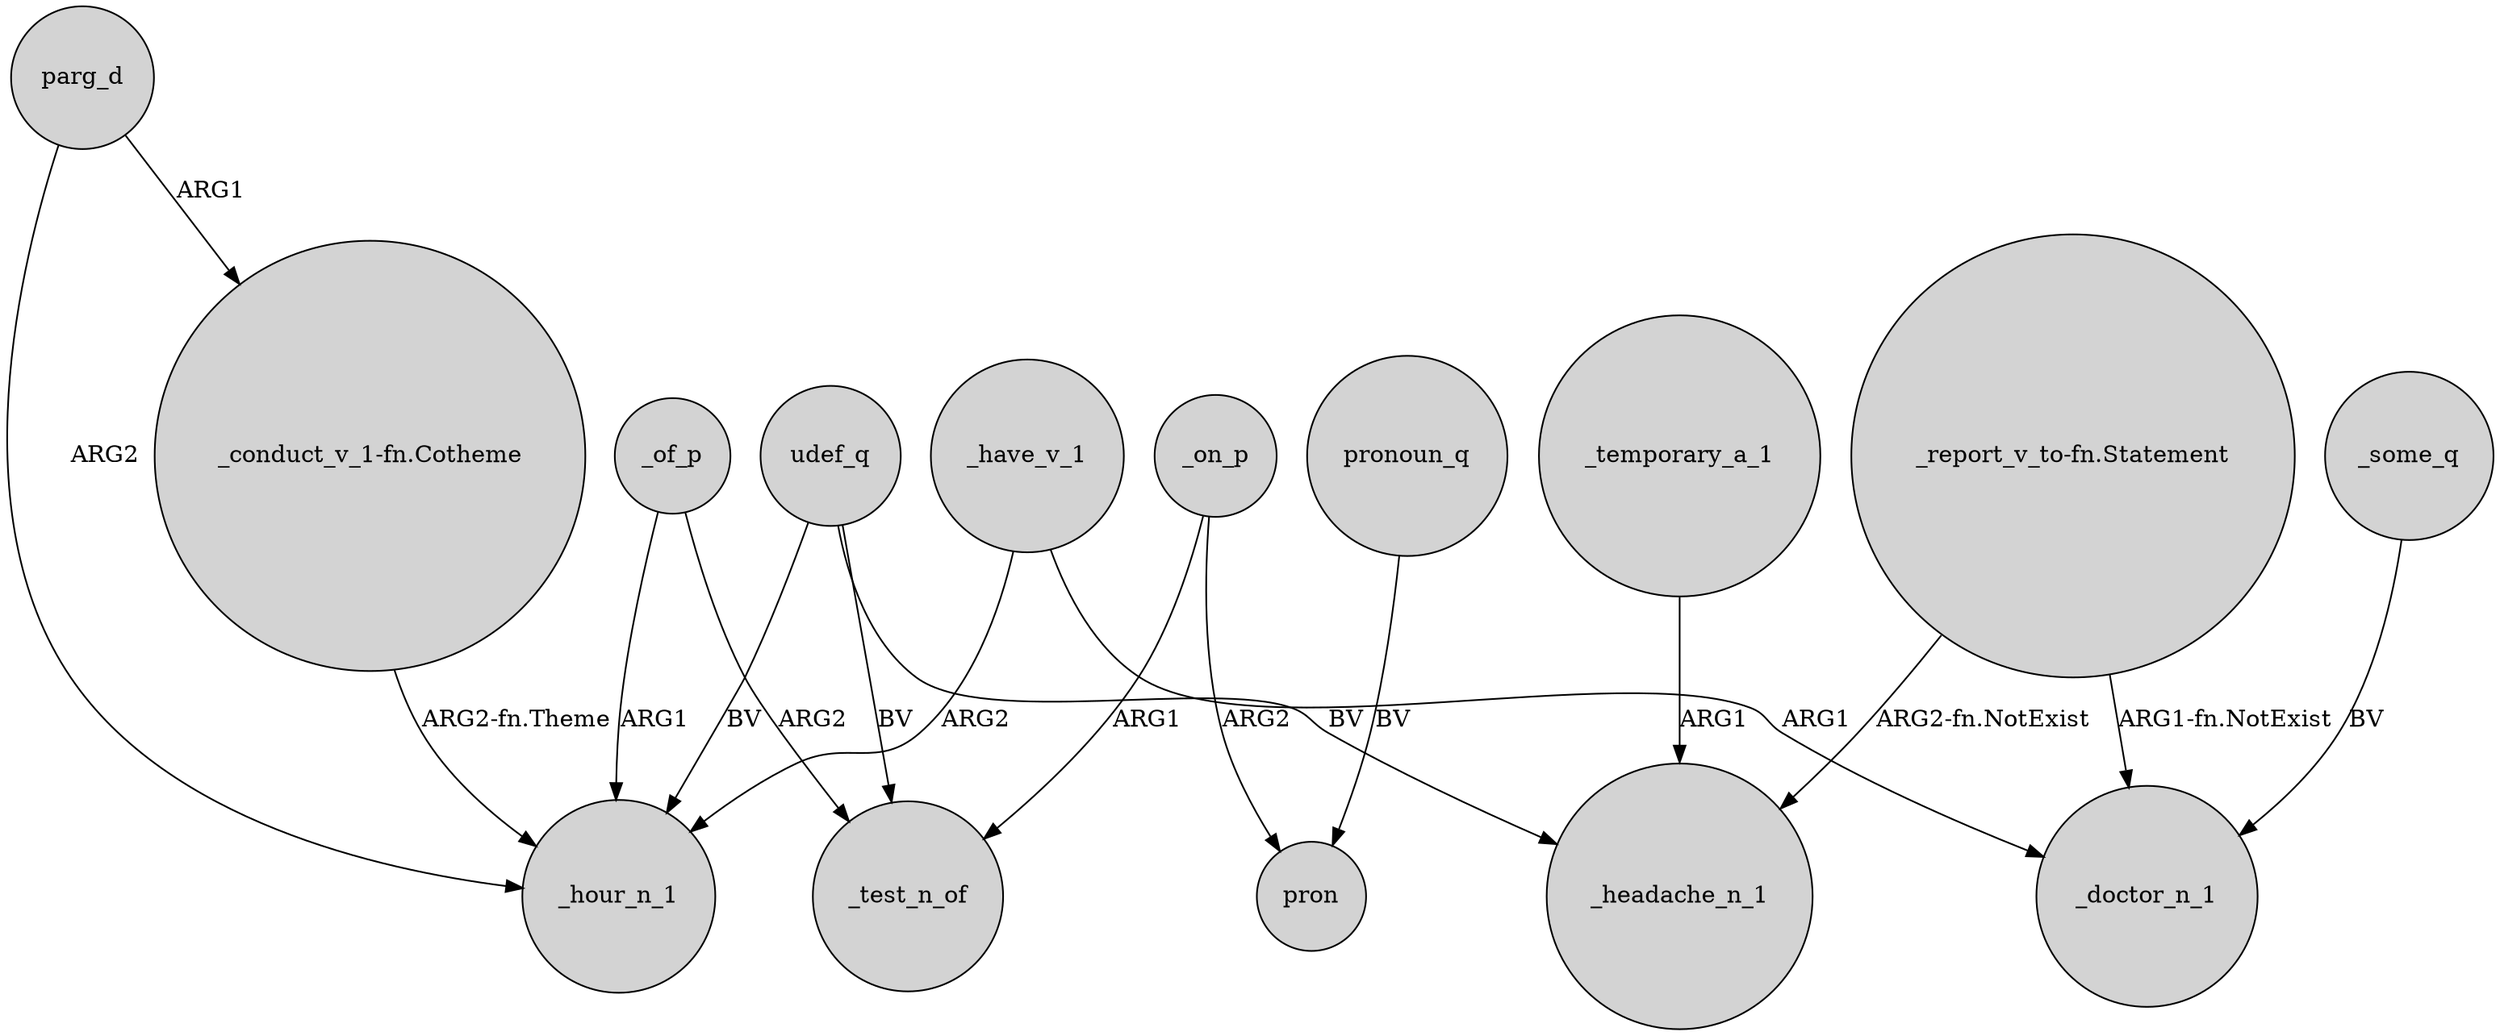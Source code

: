 digraph {
	node [shape=circle style=filled]
	"_conduct_v_1-fn.Cotheme" -> _hour_n_1 [label="ARG2-fn.Theme"]
	udef_q -> _test_n_of [label=BV]
	_some_q -> _doctor_n_1 [label=BV]
	_have_v_1 -> _hour_n_1 [label=ARG2]
	parg_d -> "_conduct_v_1-fn.Cotheme" [label=ARG1]
	_have_v_1 -> _doctor_n_1 [label=ARG1]
	"_report_v_to-fn.Statement" -> _headache_n_1 [label="ARG2-fn.NotExist"]
	udef_q -> _headache_n_1 [label=BV]
	"_report_v_to-fn.Statement" -> _doctor_n_1 [label="ARG1-fn.NotExist"]
	pronoun_q -> pron [label=BV]
	_of_p -> _test_n_of [label=ARG2]
	_on_p -> pron [label=ARG2]
	_on_p -> _test_n_of [label=ARG1]
	_of_p -> _hour_n_1 [label=ARG1]
	_temporary_a_1 -> _headache_n_1 [label=ARG1]
	parg_d -> _hour_n_1 [label=ARG2]
	udef_q -> _hour_n_1 [label=BV]
}
